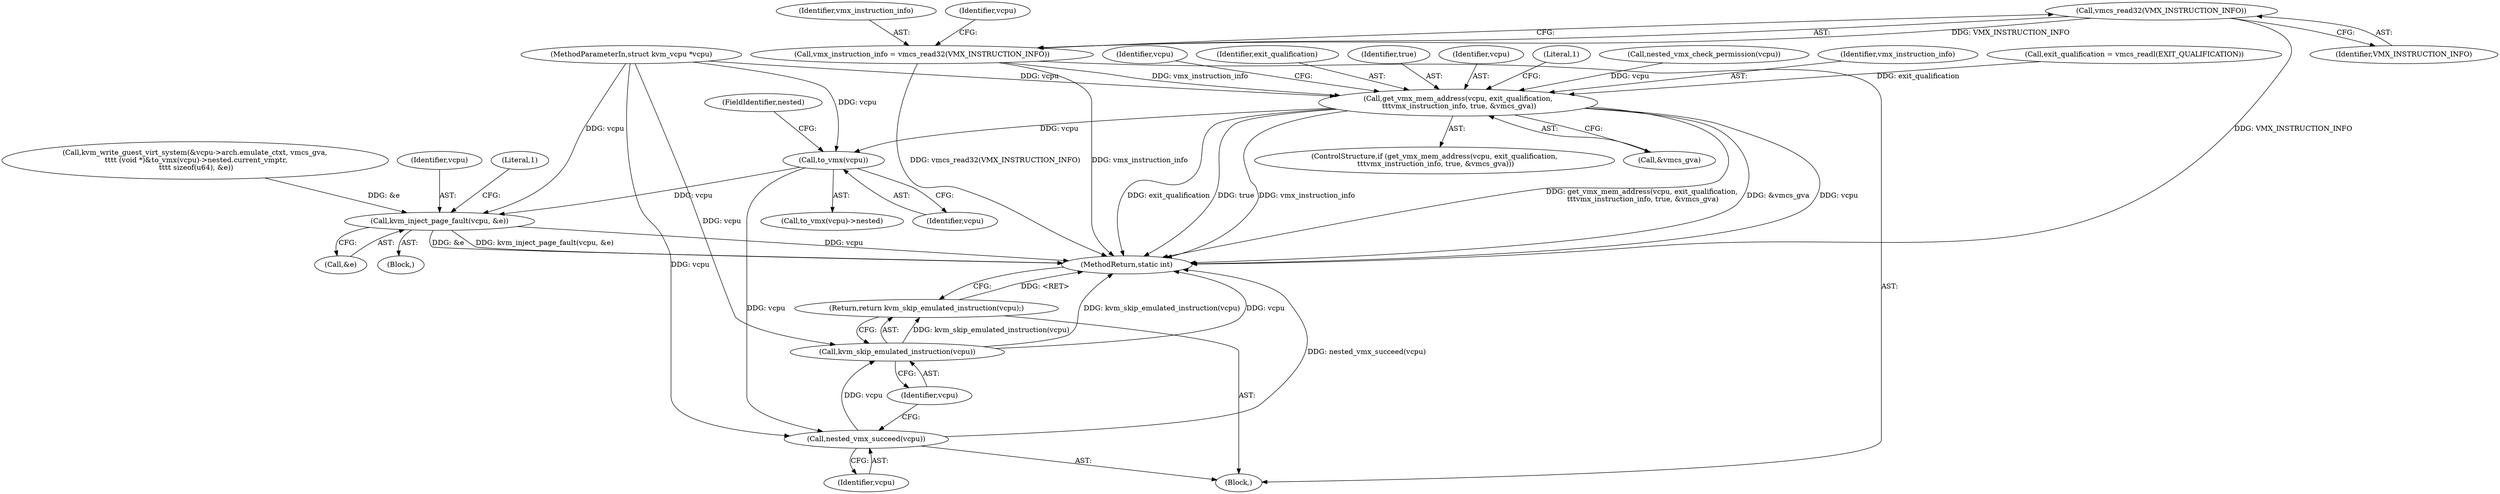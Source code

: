 digraph "0_linux_727ba748e110b4de50d142edca9d6a9b7e6111d8_0@API" {
"1000112" [label="(Call,vmcs_read32(VMX_INSTRUCTION_INFO))"];
"1000110" [label="(Call,vmx_instruction_info = vmcs_read32(VMX_INSTRUCTION_INFO))"];
"1000123" [label="(Call,get_vmx_mem_address(vcpu, exit_qualification,\n \t\t\tvmx_instruction_info, true, &vmcs_gva))"];
"1000146" [label="(Call,to_vmx(vcpu))"];
"1000155" [label="(Call,kvm_inject_page_fault(vcpu, &e))"];
"1000161" [label="(Call,nested_vmx_succeed(vcpu))"];
"1000164" [label="(Call,kvm_skip_emulated_instruction(vcpu))"];
"1000163" [label="(Return,return kvm_skip_emulated_instruction(vcpu);)"];
"1000157" [label="(Call,&e)"];
"1000137" [label="(Identifier,vcpu)"];
"1000166" [label="(MethodReturn,static int)"];
"1000160" [label="(Literal,1)"];
"1000148" [label="(FieldIdentifier,nested)"];
"1000146" [label="(Call,to_vmx(vcpu))"];
"1000123" [label="(Call,get_vmx_mem_address(vcpu, exit_qualification,\n \t\t\tvmx_instruction_info, true, &vmcs_gva))"];
"1000113" [label="(Identifier,VMX_INSTRUCTION_INFO)"];
"1000125" [label="(Identifier,exit_qualification)"];
"1000133" [label="(Call,kvm_write_guest_virt_system(&vcpu->arch.emulate_ctxt, vmcs_gva,\n \t\t\t\t (void *)&to_vmx(vcpu)->nested.current_vmptr,\n \t\t\t\t sizeof(u64), &e))"];
"1000145" [label="(Call,to_vmx(vcpu)->nested)"];
"1000165" [label="(Identifier,vcpu)"];
"1000161" [label="(Call,nested_vmx_succeed(vcpu))"];
"1000127" [label="(Identifier,true)"];
"1000111" [label="(Identifier,vmx_instruction_info)"];
"1000124" [label="(Identifier,vcpu)"];
"1000131" [label="(Literal,1)"];
"1000164" [label="(Call,kvm_skip_emulated_instruction(vcpu))"];
"1000163" [label="(Return,return kvm_skip_emulated_instruction(vcpu);)"];
"1000103" [label="(Block,)"];
"1000112" [label="(Call,vmcs_read32(VMX_INSTRUCTION_INFO))"];
"1000147" [label="(Identifier,vcpu)"];
"1000110" [label="(Call,vmx_instruction_info = vmcs_read32(VMX_INSTRUCTION_INFO))"];
"1000156" [label="(Identifier,vcpu)"];
"1000118" [label="(Call,nested_vmx_check_permission(vcpu))"];
"1000119" [label="(Identifier,vcpu)"];
"1000155" [label="(Call,kvm_inject_page_fault(vcpu, &e))"];
"1000162" [label="(Identifier,vcpu)"];
"1000122" [label="(ControlStructure,if (get_vmx_mem_address(vcpu, exit_qualification,\n \t\t\tvmx_instruction_info, true, &vmcs_gva)))"];
"1000126" [label="(Identifier,vmx_instruction_info)"];
"1000105" [label="(Call,exit_qualification = vmcs_readl(EXIT_QUALIFICATION))"];
"1000154" [label="(Block,)"];
"1000128" [label="(Call,&vmcs_gva)"];
"1000102" [label="(MethodParameterIn,struct kvm_vcpu *vcpu)"];
"1000112" -> "1000110"  [label="AST: "];
"1000112" -> "1000113"  [label="CFG: "];
"1000113" -> "1000112"  [label="AST: "];
"1000110" -> "1000112"  [label="CFG: "];
"1000112" -> "1000166"  [label="DDG: VMX_INSTRUCTION_INFO"];
"1000112" -> "1000110"  [label="DDG: VMX_INSTRUCTION_INFO"];
"1000110" -> "1000103"  [label="AST: "];
"1000111" -> "1000110"  [label="AST: "];
"1000119" -> "1000110"  [label="CFG: "];
"1000110" -> "1000166"  [label="DDG: vmcs_read32(VMX_INSTRUCTION_INFO)"];
"1000110" -> "1000166"  [label="DDG: vmx_instruction_info"];
"1000110" -> "1000123"  [label="DDG: vmx_instruction_info"];
"1000123" -> "1000122"  [label="AST: "];
"1000123" -> "1000128"  [label="CFG: "];
"1000124" -> "1000123"  [label="AST: "];
"1000125" -> "1000123"  [label="AST: "];
"1000126" -> "1000123"  [label="AST: "];
"1000127" -> "1000123"  [label="AST: "];
"1000128" -> "1000123"  [label="AST: "];
"1000131" -> "1000123"  [label="CFG: "];
"1000137" -> "1000123"  [label="CFG: "];
"1000123" -> "1000166"  [label="DDG: exit_qualification"];
"1000123" -> "1000166"  [label="DDG: true"];
"1000123" -> "1000166"  [label="DDG: vmx_instruction_info"];
"1000123" -> "1000166"  [label="DDG: get_vmx_mem_address(vcpu, exit_qualification,\n \t\t\tvmx_instruction_info, true, &vmcs_gva)"];
"1000123" -> "1000166"  [label="DDG: &vmcs_gva"];
"1000123" -> "1000166"  [label="DDG: vcpu"];
"1000118" -> "1000123"  [label="DDG: vcpu"];
"1000102" -> "1000123"  [label="DDG: vcpu"];
"1000105" -> "1000123"  [label="DDG: exit_qualification"];
"1000123" -> "1000146"  [label="DDG: vcpu"];
"1000146" -> "1000145"  [label="AST: "];
"1000146" -> "1000147"  [label="CFG: "];
"1000147" -> "1000146"  [label="AST: "];
"1000148" -> "1000146"  [label="CFG: "];
"1000102" -> "1000146"  [label="DDG: vcpu"];
"1000146" -> "1000155"  [label="DDG: vcpu"];
"1000146" -> "1000161"  [label="DDG: vcpu"];
"1000155" -> "1000154"  [label="AST: "];
"1000155" -> "1000157"  [label="CFG: "];
"1000156" -> "1000155"  [label="AST: "];
"1000157" -> "1000155"  [label="AST: "];
"1000160" -> "1000155"  [label="CFG: "];
"1000155" -> "1000166"  [label="DDG: &e"];
"1000155" -> "1000166"  [label="DDG: kvm_inject_page_fault(vcpu, &e)"];
"1000155" -> "1000166"  [label="DDG: vcpu"];
"1000102" -> "1000155"  [label="DDG: vcpu"];
"1000133" -> "1000155"  [label="DDG: &e"];
"1000161" -> "1000103"  [label="AST: "];
"1000161" -> "1000162"  [label="CFG: "];
"1000162" -> "1000161"  [label="AST: "];
"1000165" -> "1000161"  [label="CFG: "];
"1000161" -> "1000166"  [label="DDG: nested_vmx_succeed(vcpu)"];
"1000102" -> "1000161"  [label="DDG: vcpu"];
"1000161" -> "1000164"  [label="DDG: vcpu"];
"1000164" -> "1000163"  [label="AST: "];
"1000164" -> "1000165"  [label="CFG: "];
"1000165" -> "1000164"  [label="AST: "];
"1000163" -> "1000164"  [label="CFG: "];
"1000164" -> "1000166"  [label="DDG: kvm_skip_emulated_instruction(vcpu)"];
"1000164" -> "1000166"  [label="DDG: vcpu"];
"1000164" -> "1000163"  [label="DDG: kvm_skip_emulated_instruction(vcpu)"];
"1000102" -> "1000164"  [label="DDG: vcpu"];
"1000163" -> "1000103"  [label="AST: "];
"1000166" -> "1000163"  [label="CFG: "];
"1000163" -> "1000166"  [label="DDG: <RET>"];
}

